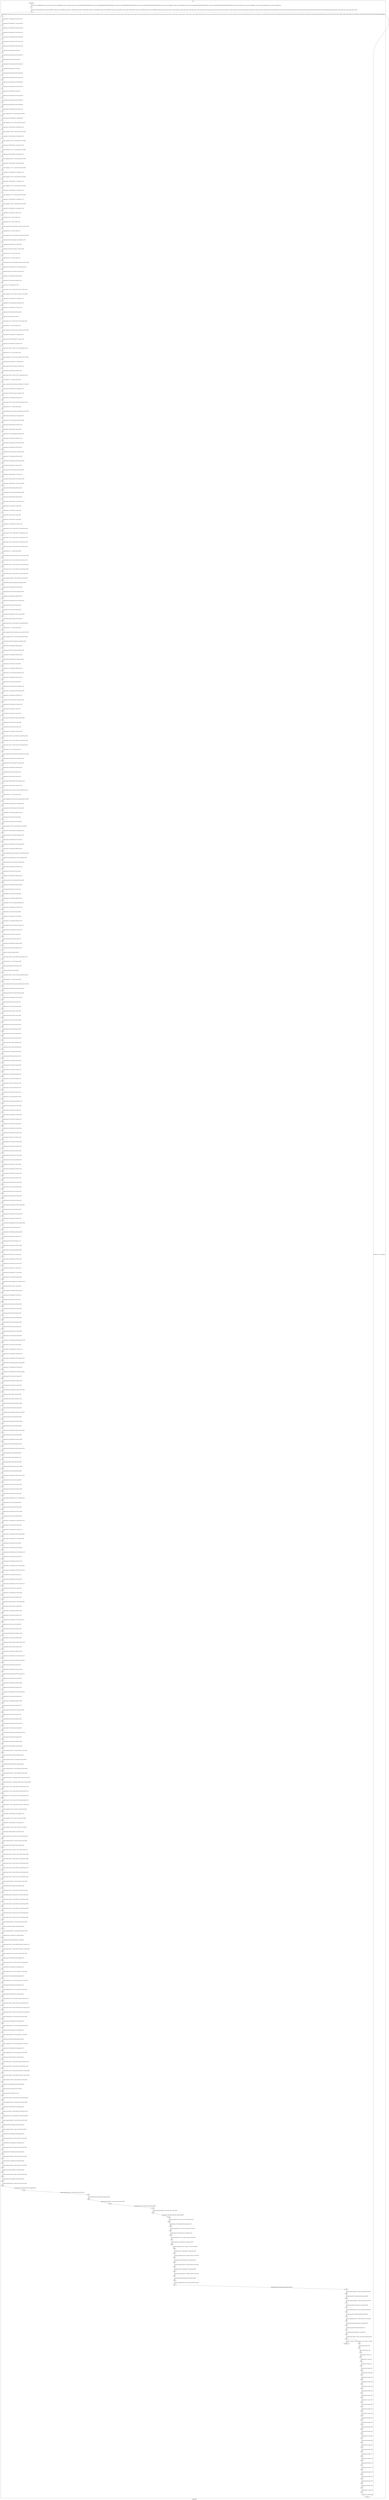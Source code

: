 digraph G {
label="Btor2XCFA";
subgraph cluster_0 {
label="main";
main_init[];
l1[];
l3[];
l4[];
l5[];
l6[];
l7[];
l8[];
l9[];
l10[];
l11[];
l12[];
l13[];
l14[];
l15[];
l16[];
l17[];
l18[];
l19[];
l20[];
l21[];
l22[];
l23[];
l24[];
l25[];
l26[];
l27[];
l28[];
l29[];
l30[];
l31[];
l32[];
l33[];
l34[];
l35[];
l36[];
l37[];
l38[];
l39[];
l40[];
l41[];
l42[];
l43[];
l44[];
l45[];
l46[];
l47[];
l48[];
l49[];
l50[];
l51[];
l52[];
l53[];
l54[];
l55[];
l56[];
l57[];
l58[];
l59[];
l60[];
l61[];
l62[];
l63[];
l64[];
l65[];
l66[];
l67[];
l68[];
l69[];
l70[];
l71[];
l72[];
l73[];
l74[];
l75[];
l76[];
l77[];
l78[];
l79[];
l80[];
l81[];
l82[];
l83[];
l84[];
l85[];
l86[];
l87[];
l88[];
l89[];
l90[];
l91[];
l92[];
l93[];
l94[];
l95[];
l96[];
l97[];
l98[];
l99[];
l100[];
l101[];
l102[];
l103[];
l104[];
l105[];
l106[];
l107[];
l108[];
l109[];
l110[];
l111[];
l112[];
l113[];
l114[];
l115[];
l116[];
l117[];
l118[];
l119[];
l120[];
l121[];
l122[];
l123[];
l124[];
l125[];
l126[];
l127[];
l128[];
l129[];
l130[];
l131[];
l132[];
l133[];
l134[];
l135[];
l136[];
l137[];
l138[];
l139[];
l140[];
l141[];
l142[];
l143[];
l144[];
l145[];
l146[];
l147[];
l148[];
l149[];
l150[];
l151[];
l152[];
l153[];
l154[];
l155[];
l156[];
l157[];
l158[];
l159[];
l160[];
l161[];
l162[];
l163[];
l164[];
l165[];
l166[];
l167[];
l168[];
l169[];
l170[];
l171[];
l172[];
l173[];
l174[];
l175[];
l176[];
l177[];
l178[];
l179[];
l180[];
l181[];
l182[];
l183[];
l184[];
l185[];
l186[];
l187[];
l188[];
l189[];
l190[];
l191[];
l192[];
l193[];
l194[];
l195[];
l196[];
l197[];
l198[];
l199[];
l200[];
l201[];
l202[];
l203[];
l204[];
l205[];
l206[];
l207[];
l208[];
l209[];
l210[];
l211[];
l212[];
l213[];
l214[];
l215[];
l216[];
l217[];
l218[];
l219[];
l220[];
l221[];
l222[];
l223[];
l224[];
l225[];
l226[];
l227[];
l228[];
l229[];
l230[];
l231[];
l232[];
l233[];
l234[];
l235[];
l236[];
l237[];
l238[];
l239[];
l240[];
l241[];
l242[];
l243[];
l244[];
l245[];
l246[];
l247[];
l248[];
l249[];
l250[];
l251[];
l252[];
l253[];
l254[];
l255[];
l256[];
l257[];
l258[];
l259[];
l260[];
l261[];
l262[];
l263[];
l264[];
l265[];
l266[];
l267[];
l268[];
l269[];
l270[];
l271[];
l272[];
l273[];
l274[];
l275[];
l276[];
l277[];
l278[];
l279[];
l280[];
l281[];
l282[];
l283[];
l284[];
l285[];
l286[];
l287[];
l288[];
l289[];
l290[];
l291[];
l292[];
l293[];
l294[];
l295[];
l296[];
l297[];
l298[];
l299[];
l300[];
l301[];
l302[];
l303[];
l304[];
l305[];
l306[];
l307[];
l308[];
l309[];
l310[];
l311[];
l312[];
l313[];
l314[];
l315[];
l316[];
l317[];
l318[];
l319[];
l320[];
l321[];
l322[];
l323[];
l324[];
l325[];
l326[];
l327[];
l328[];
l329[];
l330[];
l331[];
l332[];
l333[];
l334[];
l335[];
l336[];
l337[];
l338[];
l339[];
l340[];
l341[];
l342[];
l343[];
l344[];
l345[];
l346[];
l347[];
l348[];
l349[];
l350[];
l351[];
l352[];
l353[];
l354[];
l355[];
l356[];
l357[];
l358[];
l359[];
l360[];
l361[];
l362[];
l363[];
l364[];
l365[];
l366[];
l367[];
l368[];
l369[];
l370[];
l371[];
l372[];
l373[];
l374[];
l375[];
l376[];
l377[];
l378[];
l379[];
l380[];
l381[];
l382[];
l383[];
l384[];
l385[];
l386[];
l387[];
l388[];
l389[];
l390[];
l391[];
l392[];
l393[];
l394[];
l395[];
l396[];
l397[];
l398[];
l399[];
l400[];
l401[];
l402[];
l403[];
l404[];
l405[];
l406[];
l407[];
l408[];
l409[];
l410[];
l411[];
l412[];
l413[];
l414[];
l415[];
l416[];
l417[];
l418[];
l419[];
l420[];
l421[];
l422[];
l423[];
l424[];
l425[];
l426[];
l427[];
l428[];
l429[];
l430[];
l431[];
l432[];
l433[];
l434[];
l435[];
l436[];
l437[];
l438[];
l439[];
l440[];
l441[];
l442[];
l443[];
l444[];
l445[];
l446[];
l447[];
l448[];
l449[];
l450[];
l451[];
l452[];
l453[];
l454[];
l455[];
l456[];
l457[];
l458[];
l459[];
l460[];
l461[];
l462[];
l463[];
l464[];
l465[];
l466[];
l467[];
l468[];
l469[];
l470[];
l471[];
l472[];
l473[];
l474[];
l475[];
l476[];
l477[];
l478[];
l479[];
l480[];
l481[];
l482[];
l483[];
l484[];
l485[];
l486[];
l487[];
l488[];
l489[];
l490[];
l491[];
l492[];
l493[];
l494[];
l495[];
l496[];
l497[];
l498[];
l499[];
l500[];
l501[];
l502[];
l503[];
l504[];
l505[];
l506[];
l507[];
l508[];
l509[];
l510[];
l511[];
l512[];
l513[];
l514[];
l515[];
l516[];
l517[];
l518[];
l519[];
main_error[];
l520[];
l521[];
l522[];
l523[];
l524[];
l525[];
l526[];
l527[];
l528[];
l529[];
l530[];
l531[];
l532[];
l533[];
l534[];
l535[];
l536[];
l537[];
l538[];
l539[];
l540[];
l541[];
l542[];
l543[];
l544[];
l545[];
l546[];
l547[];
l548[];
l549[];
l550[];
l551[];
l552[];
l553[];
l554[];
main_init -> l1 [label="[(assign const_5 #b00000000),(assign const_28 #b0),(assign const_98 #b00000000),(assign const_189 #b1),(assign const_192 #b000000000000000000000000),(assign const_209 #b00000000000000000000000000000001),(assign const_218 #b00000000000000000000000000001010),(assign const_228 #b00000000000000000000000000000101),(assign const_283 #b00000001),(assign const_284 #b00000010),(assign const_328 #b00000000000000000000000000000011),(assign const_358 #b00000000000000000000000000000000),(assign const_584 #b00011001),(assign const_585 #b00001111),(assign const_586 #b00010100),(assign const_587 #b00000101)] "];
l3 -> l4 [label="[(havoc input_123),(havoc input_125),(havoc input_127),(havoc input_129),(havoc input_131),(havoc input_133),(havoc input_135),(havoc input_137),(havoc input_139),(havoc input_141),(havoc input_143),(havoc input_145),(havoc input_147),(havoc input_149),(havoc input_151),(havoc input_153),(havoc input_155),(havoc input_157),(havoc input_159),(havoc input_161),(havoc input_163),(havoc input_165),(havoc input_167),(havoc input_169),(havoc input_171),(havoc input_173),(havoc input_175),(havoc input_177),(havoc input_179),(havoc input_181),(havoc input_183),(havoc input_185),(havoc input_187),(havoc input_191),(havoc input_201),(havoc input_208),(havoc input_217),(havoc input_227),(havoc input_235),(havoc input_242),(havoc input_249),(havoc input_253),(havoc input_258),(havoc input_263),(havoc input_269),(havoc input_294),(havoc input_308),(havoc input_314),(havoc input_321),(havoc input_337),(havoc input_348),(havoc input_355),(havoc input_363),(havoc input_368),(havoc input_374),(havoc input_380)] "];
l4 -> l5 [label="[(assign binary_77 (bvand state_29 (bvnot state_31)))] "];
l5 -> l6 [label="[(assign binary_78 (bvand binary_77 (bvnot state_33)))] "];
l6 -> l7 [label="[(assign binary_79 (bvand binary_78 (bvnot state_35)))] "];
l7 -> l8 [label="[(assign binary_80 (bvand binary_79 (bvnot state_37)))] "];
l8 -> l9 [label="[(assign binary_81 (bvand binary_80 (bvnot state_39)))] "];
l9 -> l10 [label="[(assign binary_82 (bvand binary_81 (bvnot state_41)))] "];
l10 -> l11 [label="[(assign binary_83 (bvand binary_82 (bvnot state_43)))] "];
l11 -> l12 [label="[(assign binary_84 (bvand binary_83 state_45))] "];
l12 -> l13 [label="[(assign binary_85 (bvand binary_84 (bvnot state_47)))] "];
l13 -> l14 [label="[(assign binary_86 (bvand binary_85 state_49))] "];
l14 -> l15 [label="[(assign binary_87 (bvand binary_86 (bvnot state_51)))] "];
l15 -> l16 [label="[(assign binary_88 (bvand binary_87 state_53))] "];
l16 -> l17 [label="[(assign binary_89 (bvand binary_88 (bvnot state_55)))] "];
l17 -> l18 [label="[(assign binary_90 (bvand binary_89 (bvnot state_57)))] "];
l18 -> l19 [label="[(assign binary_91 (bvand binary_90 (bvnot state_59)))] "];
l19 -> l20 [label="[(assign binary_92 (bvand binary_91 (bvnot state_61)))] "];
l20 -> l21 [label="[(assign binary_93 (bvand binary_92 state_63))] "];
l21 -> l22 [label="[(assign binary_94 (bvand binary_93 (bvnot state_65)))] "];
l22 -> l23 [label="[(assign binary_95 (bvand binary_94 (bvnot state_67)))] "];
l23 -> l24 [label="[(assign binary_96 (bvand binary_95 (bvnot state_69)))] "];
l24 -> l25 [label="[(assign binary_97 (bvand binary_96 (bvnot state_71)))] "];
l25 -> l26 [label="[(assign comparison_99 (ite (= const_98 state_6) #b1 #b0))] "];
l26 -> l27 [label="[(assign binary_100 (bvand binary_97 comparison_99))] "];
l27 -> l28 [label="[(assign comparison_101 (ite (= const_98 state_8) #b1 #b0))] "];
l28 -> l29 [label="[(assign binary_102 (bvand binary_100 comparison_101))] "];
l29 -> l30 [label="[(assign comparison_103 (ite (= const_98 state_10) #b1 #b0))] "];
l30 -> l31 [label="[(assign binary_104 (bvand binary_102 comparison_103))] "];
l31 -> l32 [label="[(assign comparison_105 (ite (= const_98 state_12) #b1 #b0))] "];
l32 -> l33 [label="[(assign binary_106 (bvand binary_104 comparison_105))] "];
l33 -> l34 [label="[(assign comparison_107 (ite (= const_98 state_14) #b1 #b0))] "];
l34 -> l35 [label="[(assign binary_108 (bvand binary_106 comparison_107))] "];
l35 -> l36 [label="[(assign comparison_109 (ite (= const_98 state_16) #b1 #b0))] "];
l36 -> l37 [label="[(assign binary_110 (bvand binary_108 comparison_109))] "];
l37 -> l38 [label="[(assign comparison_111 (ite (= const_98 state_18) #b1 #b0))] "];
l38 -> l39 [label="[(assign binary_112 (bvand binary_110 comparison_111))] "];
l39 -> l40 [label="[(assign comparison_113 (ite (= const_98 state_20) #b1 #b0))] "];
l40 -> l41 [label="[(assign binary_114 (bvand binary_112 comparison_113))] "];
l41 -> l42 [label="[(assign comparison_115 (ite (= const_98 state_22) #b1 #b0))] "];
l42 -> l43 [label="[(assign binary_116 (bvand binary_114 comparison_115))] "];
l43 -> l44 [label="[(assign comparison_117 (ite (= const_98 state_24) #b1 #b0))] "];
l44 -> l45 [label="[(assign binary_118 (bvand binary_116 comparison_117))] "];
l45 -> l46 [label="[(assign comparison_119 (ite (= const_98 state_26) #b1 #b0))] "];
l46 -> l47 [label="[(assign binary_120 (bvand binary_118 comparison_119))] "];
l47 -> l48 [label="[(assign binary_121 (bvand state_75 binary_120))] "];
l48 -> l49 [label="[(assign binary_193 (++ const_192 input_129))] "];
l49 -> l50 [label="[(assign binary_194 (++ const_192 input_133))] "];
l50 -> l51 [label="[(assign comparison_195 (ite (bvule binary_193 binary_194) #b1 #b0))] "];
l51 -> l52 [label="[(assign binary_196 (++ const_192 input_131))] "];
l52 -> l53 [label="[(assign comparison_197 (ite (bvule binary_193 binary_196) #b1 #b0))] "];
l53 -> l54 [label="[(assign binary_198 (bvand comparison_195 comparison_197))] "];
l54 -> l55 [label="[(assign binary_199 (bvand input_145 binary_198))] "];
l55 -> l56 [label="[(assign binary_200 (bvor (bvnot input_191) binary_199))] "];
l56 -> l57 [label="[(assign binary_202 (++ const_192 input_141))] "];
l57 -> l58 [label="[(assign binary_203 (++ const_192 input_143))] "];
l58 -> l59 [label="[(assign comparison_204 (ite (bvule binary_202 binary_203) #b1 #b0))] "];
l59 -> l60 [label="[(assign binary_205 (bvand input_167 (bvnot comparison_204)))] "];
l60 -> l61 [label="[(assign binary_206 (bvor (bvnot input_201) binary_205))] "];
l61 -> l62 [label="[(assign binary_207 (bvand binary_200 binary_206))] "];
l62 -> l63 [label="[(assign binary_210 (bvadd const_209 binary_203))] "];
l63 -> l64 [label="[(assign slice_211 (extract binary_210 0 8))] "];
l64 -> l65 [label="[(assign ternary_212 (ite (= input_201 #b1) slice_211 input_143))] "];
l65 -> l66 [label="[(assign comparison_213 (ite (= input_141 ternary_212) #b1 #b0))] "];
l66 -> l67 [label="[(assign binary_214 (bvand input_167 comparison_213))] "];
l67 -> l68 [label="[(assign binary_215 (bvor (bvnot input_208) binary_214))] "];
l68 -> l69 [label="[(assign binary_216 (bvand binary_207 binary_215))] "];
l69 -> l70 [label="[(assign binary_219 (bvadd const_209 binary_193))] "];
l70 -> l71 [label="[(assign slice_220 (extract binary_219 0 8))] "];
l71 -> l72 [label="[(assign ternary_221 (ite (= input_191 #b1) slice_220 input_129))] "];
l72 -> l73 [label="[(assign binary_222 (++ const_192 ternary_221))] "];
l73 -> l74 [label="[(assign comparison_223 (ite (bvule const_218 binary_222) #b1 #b0))] "];
l74 -> l75 [label="[(assign binary_224 (bvand input_175 comparison_223))] "];
l75 -> l76 [label="[(assign binary_225 (bvor (bvnot input_217) binary_224))] "];
l76 -> l77 [label="[(assign binary_226 (bvand binary_216 binary_225))] "];
l77 -> l78 [label="[(assign ternary_229 (ite (= input_217 #b1) const_98 ternary_221))] "];
l78 -> l79 [label="[(assign binary_230 (++ const_192 ternary_229))] "];
l79 -> l80 [label="[(assign comparison_231 (ite (bvule const_228 binary_230) #b1 #b0))] "];
l80 -> l81 [label="[(assign binary_232 (bvand input_177 comparison_231))] "];
l81 -> l82 [label="[(assign binary_233 (bvor (bvnot input_227) binary_232))] "];
l82 -> l83 [label="[(assign binary_234 (bvand binary_226 binary_233))] "];
l83 -> l84 [label="[(assign ternary_236 (ite (= input_227 #b1) const_98 ternary_229))] "];
l84 -> l85 [label="[(assign binary_237 (++ const_192 ternary_236))] "];
l85 -> l86 [label="[(assign comparison_238 (ite (bvule const_218 binary_237) #b1 #b0))] "];
l86 -> l87 [label="[(assign binary_239 (bvand input_185 comparison_238))] "];
l87 -> l88 [label="[(assign binary_240 (bvor (bvnot input_235) binary_239))] "];
l88 -> l89 [label="[(assign binary_241 (bvand binary_234 binary_240))] "];
l89 -> l90 [label="[(assign ternary_243 (ite (= input_235 #b1) const_98 ternary_236))] "];
l90 -> l91 [label="[(assign binary_244 (++ const_192 ternary_243))] "];
l91 -> l92 [label="[(assign comparison_245 (ite (bvule const_228 binary_244) #b1 #b0))] "];
l92 -> l93 [label="[(assign binary_246 (bvand input_187 comparison_245))] "];
l93 -> l94 [label="[(assign binary_247 (bvor (bvnot input_242) binary_246))] "];
l94 -> l95 [label="[(assign binary_248 (bvand binary_241 binary_247))] "];
l95 -> l96 [label="[(assign binary_250 (bvand input_159 input_169))] "];
l96 -> l97 [label="[(assign binary_251 (bvor (bvnot input_249) binary_250))] "];
l97 -> l98 [label="[(assign binary_252 (bvand binary_248 binary_251))] "];
l98 -> l99 [label="[(assign binary_254 (bvand input_169 (bvnot input_249)))] "];
l99 -> l100 [label="[(assign binary_255 (bvand input_153 binary_254))] "];
l100 -> l101 [label="[(assign binary_256 (bvor (bvnot input_253) binary_255))] "];
l101 -> l102 [label="[(assign binary_257 (bvand binary_252 binary_256))] "];
l102 -> l103 [label="[(assign binary_259 (bvand input_159 (bvnot input_249)))] "];
l103 -> l104 [label="[(assign binary_260 (bvand input_179 binary_259))] "];
l104 -> l105 [label="[(assign binary_261 (bvor (bvnot input_258) binary_260))] "];
l105 -> l106 [label="[(assign binary_262 (bvand binary_257 binary_261))] "];
l106 -> l107 [label="[(assign binary_264 (bvand input_153 (bvnot input_253)))] "];
l107 -> l108 [label="[(assign binary_265 (bvand input_179 (bvnot input_258)))] "];
l108 -> l109 [label="[(assign binary_266 (bvand binary_264 binary_265))] "];
l109 -> l110 [label="[(assign binary_267 (bvor (bvnot input_263) binary_266))] "];
l110 -> l111 [label="[(assign binary_268 (bvand binary_262 binary_267))] "];
l111 -> l112 [label="[(assign binary_270 (bvand input_175 (bvnot input_217)))] "];
l112 -> l113 [label="[(assign binary_271 (bvor binary_270 input_249))] "];
l113 -> l114 [label="[(assign binary_272 (bvor binary_271 input_253))] "];
l114 -> l115 [label="[(assign binary_273 (bvor input_157 input_249))] "];
l115 -> l116 [label="[(assign binary_274 (bvor binary_273 input_258))] "];
l116 -> l117 [label="[(assign binary_275 (bvand binary_272 binary_274))] "];
l117 -> l118 [label="[(assign ternary_276 (ite (= input_242 #b1) const_98 ternary_243))] "];
l118 -> l119 [label="[(assign ternary_277 (ite (= input_249 #b1) const_98 ternary_276))] "];
l119 -> l120 [label="[(assign ternary_278 (ite (= input_253 #b1) const_98 ternary_277))] "];
l120 -> l121 [label="[(assign ternary_279 (ite (= input_258 #b1) const_98 ternary_278))] "];
l121 -> l122 [label="[(assign ternary_280 (ite (= input_263 #b1) const_98 ternary_279))] "];
l122 -> l123 [label="[(assign binary_281 (++ const_192 ternary_280))] "];
l123 -> l124 [label="[(assign comparison_282 (ite (bvule binary_281 const_218) #b1 #b0))] "];
l124 -> l125 [label="[(assign ternary_285 (ite (= input_249 #b1) const_283 input_123))] "];
l125 -> l126 [label="[(assign ternary_286 (ite (= input_253 #b1) const_283 ternary_285))] "];
l126 -> l127 [label="[(assign ternary_287 (ite (= input_258 #b1) const_284 ternary_286))] "];
l127 -> l128 [label="[(assign ternary_288 (ite (= input_263 #b1) const_284 ternary_287))] "];
l128 -> l129 [label="[(assign comparison_289 (ite (= const_283 ternary_288) #b1 #b0))] "];
l129 -> l130 [label="[(assign binary_290 (bvand comparison_282 comparison_289))] "];
l130 -> l131 [label="[(assign binary_291 (bvand binary_275 binary_290))] "];
l131 -> l132 [label="[(assign binary_292 (bvor (bvnot input_269) binary_291))] "];
l132 -> l133 [label="[(assign binary_293 (bvand binary_268 binary_292))] "];
l133 -> l134 [label="[(assign binary_295 (bvand input_185 (bvnot input_235)))] "];
l134 -> l135 [label="[(assign binary_296 (bvor binary_295 input_258))] "];
l135 -> l136 [label="[(assign binary_297 (bvor binary_296 input_263))] "];
l136 -> l137 [label="[(assign binary_298 (bvand binary_274 (bvnot input_269)))] "];
l137 -> l138 [label="[(assign binary_299 (bvand binary_297 binary_298))] "];
l138 -> l139 [label="[(assign ternary_300 (ite (= input_269 #b1) const_98 ternary_280))] "];
l139 -> l140 [label="[(assign binary_301 (++ const_192 ternary_300))] "];
l140 -> l141 [label="[(assign comparison_302 (ite (bvule binary_301 const_218) #b1 #b0))] "];
l141 -> l142 [label="[(assign comparison_303 (ite (= const_284 ternary_288) #b1 #b0))] "];
l142 -> l143 [label="[(assign binary_304 (bvand comparison_302 comparison_303))] "];
l143 -> l144 [label="[(assign binary_305 (bvand binary_299 binary_304))] "];
l144 -> l145 [label="[(assign binary_306 (bvor (bvnot input_294) binary_305))] "];
l145 -> l146 [label="[(assign binary_307 (bvand binary_293 binary_306))] "];
l146 -> l147 [label="[(assign binary_309 (bvand input_163 comparison_289))] "];
l147 -> l148 [label="[(assign binary_310 (bvor input_171 input_269))] "];
l148 -> l149 [label="[(assign binary_311 (bvand binary_309 binary_310))] "];
l149 -> l150 [label="[(assign binary_312 (bvor (bvnot input_308) binary_311))] "];
l150 -> l151 [label="[(assign binary_313 (bvand binary_307 binary_312))] "];
l151 -> l152 [label="[(assign binary_315 (bvor input_181 input_294))] "];
l152 -> l153 [label="[(assign binary_316 (bvand comparison_303 binary_315))] "];
l153 -> l154 [label="[(assign binary_317 (bvand input_163 (bvnot input_308)))] "];
l154 -> l155 [label="[(assign binary_318 (bvand binary_316 binary_317))] "];
l155 -> l156 [label="[(assign binary_319 (bvor (bvnot input_314) binary_318))] "];
l156 -> l157 [label="[(assign binary_320 (bvand binary_313 binary_319))] "];
l157 -> l158 [label="[(assign binary_322 (bvor input_173 input_217))] "];
l158 -> l159 [label="[(assign binary_323 (bvor binary_322 input_227))] "];
l159 -> l160 [label="[(assign binary_324 (bvand binary_259 (bvnot input_258)))] "];
l160 -> l161 [label="[(assign binary_325 (bvor binary_324 input_308))] "];
l161 -> l162 [label="[(assign binary_326 (bvor binary_325 input_314))] "];
l162 -> l163 [label="[(assign binary_327 (bvand binary_323 binary_326))] "];
l163 -> l164 [label="[(assign ternary_329 (ite (= input_294 #b1) const_98 ternary_300))] "];
l164 -> l165 [label="[(assign ternary_330 (ite (= input_308 #b1) const_98 ternary_329))] "];
l165 -> l166 [label="[(assign ternary_331 (ite (= input_314 #b1) const_98 ternary_330))] "];
l166 -> l167 [label="[(assign binary_332 (++ const_192 ternary_331))] "];
l167 -> l168 [label="[(assign comparison_333 (ite (bvule const_328 binary_332) #b1 #b0))] "];
l168 -> l169 [label="[(assign binary_334 (bvand binary_327 comparison_333))] "];
l169 -> l170 [label="[(assign binary_335 (bvor (bvnot input_321) binary_334))] "];
l170 -> l171 [label="[(assign binary_336 (bvand binary_320 binary_335))] "];
l171 -> l172 [label="[(assign binary_338 (bvor input_183 input_235))] "];
l172 -> l173 [label="[(assign binary_339 (bvor binary_338 input_242))] "];
l173 -> l174 [label="[(assign binary_340 (bvand binary_326 (bvnot input_321)))] "];
l174 -> l175 [label="[(assign binary_341 (bvand binary_339 binary_340))] "];
l175 -> l176 [label="[(assign ternary_342 (ite (= input_321 #b1) const_98 ternary_331))] "];
l176 -> l177 [label="[(assign binary_343 (++ const_192 ternary_342))] "];
l177 -> l178 [label="[(assign comparison_344 (ite (bvule const_328 binary_343) #b1 #b0))] "];
l178 -> l179 [label="[(assign binary_345 (bvand binary_341 comparison_344))] "];
l179 -> l180 [label="[(assign binary_346 (bvor (bvnot input_337) binary_345))] "];
l180 -> l181 [label="[(assign binary_347 (bvand binary_336 binary_346))] "];
l181 -> l182 [label="[(assign binary_349 (bvor input_165 input_208))] "];
l182 -> l183 [label="[(assign binary_350 (bvand input_161 binary_349))] "];
l183 -> l184 [label="[(assign comparison_351 (ite (= const_98 input_141) #b1 #b0))] "];
l184 -> l185 [label="[(assign binary_352 (bvand binary_350 comparison_351))] "];
l185 -> l186 [label="[(assign binary_353 (bvor (bvnot input_348) binary_352))] "];
l186 -> l187 [label="[(assign binary_354 (bvand binary_347 binary_353))] "];
l187 -> l188 [label="[(assign binary_356 (bvand input_161 (bvnot input_348)))] "];
l188 -> l189 [label="[(assign binary_357 (bvand binary_349 binary_356))] "];
l189 -> l190 [label="[(assign comparison_359 (ite (bvule binary_202 const_358) #b1 #b0))] "];
l190 -> l191 [label="[(assign binary_360 (bvand binary_357 (bvnot comparison_359)))] "];
l191 -> l192 [label="[(assign binary_361 (bvor (bvnot input_355) binary_360))] "];
l192 -> l193 [label="[(assign binary_362 (bvand binary_354 binary_361))] "];
l193 -> l194 [label="[(assign binary_364 (bvor input_155 input_355))] "];
l194 -> l195 [label="[(assign binary_365 (bvand binary_349 binary_364))] "];
l195 -> l196 [label="[(assign binary_366 (bvor (bvnot input_363) binary_365))] "];
l196 -> l197 [label="[(assign binary_367 (bvand binary_362 binary_366))] "];
l197 -> l198 [label="[(assign binary_369 (bvor input_151 input_253))] "];
l198 -> l199 [label="[(assign binary_370 (bvor binary_369 input_263))] "];
l199 -> l200 [label="[(assign binary_371 (bvand binary_349 binary_370))] "];
l200 -> l201 [label="[(assign binary_372 (bvor (bvnot input_368) binary_371))] "];
l201 -> l202 [label="[(assign binary_373 (bvand binary_367 binary_372))] "];
l202 -> l203 [label="[(assign binary_375 (bvor input_149 input_269))] "];
l203 -> l204 [label="[(assign binary_376 (bvor binary_375 input_294))] "];
l204 -> l205 [label="[(assign binary_377 (bvand binary_349 binary_376))] "];
l205 -> l206 [label="[(assign binary_378 (bvor (bvnot input_374) binary_377))] "];
l206 -> l207 [label="[(assign binary_379 (bvand binary_373 binary_378))] "];
l207 -> l208 [label="[(assign binary_381 (bvor input_147 input_321))] "];
l208 -> l209 [label="[(assign binary_382 (bvor binary_381 input_337))] "];
l209 -> l210 [label="[(assign binary_383 (bvand binary_349 binary_382))] "];
l210 -> l211 [label="[(assign binary_384 (bvadd const_209 binary_202))] "];
l211 -> l212 [label="[(assign slice_385 (extract binary_384 0 8))] "];
l212 -> l213 [label="[(assign ternary_386 (ite (= input_368 #b1) slice_385 input_141))] "];
l213 -> l214 [label="[(assign binary_387 (++ const_192 ternary_386))] "];
l214 -> l215 [label="[(assign binary_388 (bvadd const_209 binary_387))] "];
l215 -> l216 [label="[(assign slice_389 (extract binary_388 0 8))] "];
l216 -> l217 [label="[(assign ternary_390 (ite (= input_374 #b1) slice_389 ternary_386))] "];
l217 -> l218 [label="[(assign binary_391 (++ const_192 ternary_390))] "];
l218 -> l219 [label="[(assign comparison_392 (ite (bvule const_209 binary_391) #b1 #b0))] "];
l219 -> l220 [label="[(assign binary_393 (bvand binary_383 comparison_392))] "];
l220 -> l221 [label="[(assign binary_394 (bvor (bvnot input_380) binary_393))] "];
l221 -> l222 [label="[(assign binary_395 (bvand binary_379 binary_394))] "];
l222 -> l223 [label="[(assign binary_396 (bvor input_191 input_201))] "];
l223 -> l224 [label="[(assign binary_397 (bvor input_208 binary_396))] "];
l224 -> l225 [label="[(assign binary_398 (bvor input_217 binary_397))] "];
l225 -> l226 [label="[(assign binary_399 (bvor input_227 binary_398))] "];
l226 -> l227 [label="[(assign binary_400 (bvor input_235 binary_399))] "];
l227 -> l228 [label="[(assign binary_401 (bvor input_242 binary_400))] "];
l228 -> l229 [label="[(assign binary_402 (bvor input_249 binary_401))] "];
l229 -> l230 [label="[(assign binary_403 (bvor input_253 binary_402))] "];
l230 -> l231 [label="[(assign binary_404 (bvor input_258 binary_403))] "];
l231 -> l232 [label="[(assign binary_405 (bvor input_263 binary_404))] "];
l232 -> l233 [label="[(assign binary_406 (bvor input_269 binary_405))] "];
l233 -> l234 [label="[(assign binary_407 (bvor input_294 binary_406))] "];
l234 -> l235 [label="[(assign binary_408 (bvor input_308 binary_407))] "];
l235 -> l236 [label="[(assign binary_409 (bvor input_314 binary_408))] "];
l236 -> l237 [label="[(assign binary_410 (bvor input_321 binary_409))] "];
l237 -> l238 [label="[(assign binary_411 (bvor input_337 binary_410))] "];
l238 -> l239 [label="[(assign binary_412 (bvor input_348 binary_411))] "];
l239 -> l240 [label="[(assign binary_413 (bvor input_355 binary_412))] "];
l240 -> l241 [label="[(assign binary_414 (bvor input_363 binary_413))] "];
l241 -> l242 [label="[(assign binary_415 (bvor input_368 binary_414))] "];
l242 -> l243 [label="[(assign binary_416 (bvor input_374 binary_415))] "];
l243 -> l244 [label="[(assign binary_417 (bvor input_380 binary_416))] "];
l244 -> l245 [label="[(assign binary_418 (bvand binary_395 binary_417))] "];
l245 -> l246 [label="[(assign binary_419 (bvand input_147 input_149))] "];
l246 -> l247 [label="[(assign binary_420 (bvor input_147 input_149))] "];
l247 -> l248 [label="[(assign binary_421 (bvand input_151 binary_420))] "];
l248 -> l249 [label="[(assign binary_422 (bvor binary_419 binary_421))] "];
l249 -> l250 [label="[(assign binary_423 (bvor input_151 binary_420))] "];
l250 -> l251 [label="[(assign binary_424 (bvand input_153 binary_423))] "];
l251 -> l252 [label="[(assign binary_425 (bvor binary_422 binary_424))] "];
l252 -> l253 [label="[(assign binary_426 (bvor input_153 binary_423))] "];
l253 -> l254 [label="[(assign binary_427 (bvand input_155 binary_426))] "];
l254 -> l255 [label="[(assign binary_428 (bvor binary_425 binary_427))] "];
l255 -> l256 [label="[(assign binary_429 (bvor input_155 binary_426))] "];
l256 -> l257 [label="[(assign binary_430 (bvand input_157 binary_429))] "];
l257 -> l258 [label="[(assign binary_431 (bvor binary_428 binary_430))] "];
l258 -> l259 [label="[(assign binary_432 (bvor input_157 binary_429))] "];
l259 -> l260 [label="[(assign binary_433 (bvand input_159 binary_432))] "];
l260 -> l261 [label="[(assign binary_434 (bvor binary_431 binary_433))] "];
l261 -> l262 [label="[(assign binary_435 (bvor input_159 binary_432))] "];
l262 -> l263 [label="[(assign binary_436 (bvand input_161 binary_435))] "];
l263 -> l264 [label="[(assign binary_437 (bvor binary_434 binary_436))] "];
l264 -> l265 [label="[(assign binary_438 (bvor input_161 binary_435))] "];
l265 -> l266 [label="[(assign binary_439 (bvand input_163 binary_438))] "];
l266 -> l267 [label="[(assign binary_440 (bvor binary_437 binary_439))] "];
l267 -> l268 [label="[(assign binary_441 (bvand input_145 (bvnot binary_440)))] "];
l268 -> l269 [label="[(assign binary_442 (bvor input_163 binary_438))] "];
l269 -> l270 [label="[(assign binary_443 (bvand binary_441 binary_442))] "];
l270 -> l271 [label="[(assign binary_444 (bvand input_165 input_167))] "];
l271 -> l272 [label="[(assign binary_445 (bvand binary_443 (bvnot binary_444)))] "];
l272 -> l273 [label="[(assign binary_446 (bvor input_165 input_167))] "];
l273 -> l274 [label="[(assign binary_447 (bvand binary_445 binary_446))] "];
l274 -> l275 [label="[(assign binary_448 (bvand input_169 input_171))] "];
l275 -> l276 [label="[(assign binary_449 (bvor input_169 input_171))] "];
l276 -> l277 [label="[(assign binary_450 (bvand input_173 binary_449))] "];
l277 -> l278 [label="[(assign binary_451 (bvor binary_448 binary_450))] "];
l278 -> l279 [label="[(assign binary_452 (bvor input_173 binary_449))] "];
l279 -> l280 [label="[(assign binary_453 (bvand input_175 binary_452))] "];
l280 -> l281 [label="[(assign binary_454 (bvor binary_451 binary_453))] "];
l281 -> l282 [label="[(assign binary_455 (bvor input_175 binary_452))] "];
l282 -> l283 [label="[(assign binary_456 (bvand input_177 binary_455))] "];
l283 -> l284 [label="[(assign binary_457 (bvor binary_454 binary_456))] "];
l284 -> l285 [label="[(assign binary_458 (bvand binary_447 (bvnot binary_457)))] "];
l285 -> l286 [label="[(assign binary_459 (bvor input_177 binary_455))] "];
l286 -> l287 [label="[(assign binary_460 (bvand binary_458 binary_459))] "];
l287 -> l288 [label="[(assign binary_461 (bvand input_179 input_181))] "];
l288 -> l289 [label="[(assign binary_462 (bvor input_179 input_181))] "];
l289 -> l290 [label="[(assign binary_463 (bvand input_183 binary_462))] "];
l290 -> l291 [label="[(assign binary_464 (bvor binary_461 binary_463))] "];
l291 -> l292 [label="[(assign binary_465 (bvor input_183 binary_462))] "];
l292 -> l293 [label="[(assign binary_466 (bvand input_185 binary_465))] "];
l293 -> l294 [label="[(assign binary_467 (bvor binary_464 binary_466))] "];
l294 -> l295 [label="[(assign binary_468 (bvor input_185 binary_465))] "];
l295 -> l296 [label="[(assign binary_469 (bvand input_187 binary_468))] "];
l296 -> l297 [label="[(assign binary_470 (bvor binary_467 binary_469))] "];
l297 -> l298 [label="[(assign binary_471 (bvand binary_460 (bvnot binary_470)))] "];
l298 -> l299 [label="[(assign binary_472 (bvor input_187 binary_468))] "];
l299 -> l300 [label="[(assign binary_473 (bvand binary_471 binary_472))] "];
l300 -> l301 [label="[(assign binary_474 (bvand binary_418 binary_473))] "];
l301 -> l302 [label="[(assign binary_475 (bvand binary_376 (bvnot input_374)))] "];
l302 -> l303 [label="[(assign binary_476 (bvand binary_382 (bvnot input_380)))] "];
l303 -> l304 [label="[(assign binary_477 (bvand binary_475 binary_476))] "];
l304 -> l305 [label="[(assign binary_478 (bvand binary_370 (bvnot input_368)))] "];
l305 -> l306 [label="[(assign binary_479 (bvor binary_475 binary_476))] "];
l306 -> l307 [label="[(assign binary_480 (bvand binary_478 binary_479))] "];
l307 -> l308 [label="[(assign binary_481 (bvor binary_477 binary_480))] "];
l308 -> l309 [label="[(assign binary_482 (bvand binary_264 (bvnot input_263)))] "];
l309 -> l310 [label="[(assign binary_483 (bvor binary_482 input_348))] "];
l310 -> l311 [label="[(assign binary_484 (bvor binary_478 binary_479))] "];
l311 -> l312 [label="[(assign binary_485 (bvand binary_483 binary_484))] "];
l312 -> l313 [label="[(assign binary_486 (bvor binary_481 binary_485))] "];
l313 -> l314 [label="[(assign binary_487 (bvand binary_364 (bvnot input_363)))] "];
l314 -> l315 [label="[(assign binary_488 (bvor binary_483 binary_484))] "];
l315 -> l316 [label="[(assign binary_489 (bvand binary_487 binary_488))] "];
l316 -> l317 [label="[(assign binary_490 (bvor binary_486 binary_489))] "];
l317 -> l318 [label="[(assign binary_491 (bvand binary_298 (bvnot input_294)))] "];
l318 -> l319 [label="[(assign binary_492 (bvor binary_487 binary_488))] "];
l319 -> l320 [label="[(assign binary_493 (bvand binary_491 binary_492))] "];
l320 -> l321 [label="[(assign binary_494 (bvor binary_490 binary_493))] "];
l321 -> l322 [label="[(assign binary_495 (bvand binary_340 (bvnot input_337)))] "];
l322 -> l323 [label="[(assign binary_496 (bvor binary_495 input_368))] "];
l323 -> l324 [label="[(assign binary_497 (bvor binary_496 input_374))] "];
l324 -> l325 [label="[(assign binary_498 (bvor binary_491 binary_492))] "];
l325 -> l326 [label="[(assign binary_499 (bvand binary_497 binary_498))] "];
l326 -> l327 [label="[(assign binary_500 (bvor binary_494 binary_499))] "];
l327 -> l328 [label="[(assign binary_501 (bvand binary_356 (bvnot input_355)))] "];
l328 -> l329 [label="[(assign binary_502 (bvor binary_501 input_380))] "];
l329 -> l330 [label="[(assign binary_503 (bvor binary_497 binary_498))] "];
l330 -> l331 [label="[(assign binary_504 (bvand binary_502 binary_503))] "];
l331 -> l332 [label="[(assign binary_505 (bvor binary_500 binary_504))] "];
l332 -> l333 [label="[(assign binary_506 (bvand binary_317 (bvnot input_314)))] "];
l333 -> l334 [label="[(assign binary_507 (bvor binary_506 input_363))] "];
l334 -> l335 [label="[(assign binary_508 (bvor binary_502 binary_503))] "];
l335 -> l336 [label="[(assign binary_509 (bvand binary_507 binary_508))] "];
l336 -> l337 [label="[(assign binary_510 (bvor binary_505 binary_509))] "];
l337 -> l338 [label="[(assign binary_511 (bvand input_145 (bvnot binary_510)))] "];
l338 -> l339 [label="[(assign binary_512 (bvor binary_507 binary_508))] "];
l339 -> l340 [label="[(assign binary_513 (bvand binary_511 binary_512))] "];
l340 -> l341 [label="[(assign binary_514 (bvand binary_349 (bvnot input_380)))] "];
l341 -> l342 [label="[(assign binary_515 (bvand input_167 (bvnot input_208)))] "];
l342 -> l343 [label="[(assign binary_516 (bvor binary_515 input_380))] "];
l343 -> l344 [label="[(assign binary_517 (bvand binary_514 binary_516))] "];
l344 -> l345 [label="[(assign binary_518 (bvand binary_513 (bvnot binary_517)))] "];
l345 -> l346 [label="[(assign binary_519 (bvor binary_514 binary_516))] "];
l346 -> l347 [label="[(assign binary_520 (bvand binary_518 binary_519))] "];
l347 -> l348 [label="[(assign binary_521 (bvand binary_310 (bvnot input_308)))] "];
l348 -> l349 [label="[(assign binary_522 (bvand binary_254 (bvnot input_253)))] "];
l349 -> l350 [label="[(assign binary_523 (bvor binary_522 input_321))] "];
l350 -> l351 [label="[(assign binary_524 (bvand binary_521 binary_523))] "];
l351 -> l352 [label="[(assign binary_525 (bvand binary_323 (bvnot input_321)))] "];
l352 -> l353 [label="[(assign binary_526 (bvor binary_521 binary_523))] "];
l353 -> l354 [label="[(assign binary_527 (bvand binary_525 binary_526))] "];
l354 -> l355 [label="[(assign binary_528 (bvor binary_524 binary_527))] "];
l355 -> l356 [label="[(assign binary_529 (bvand binary_272 (bvnot input_269)))] "];
l356 -> l357 [label="[(assign binary_530 (bvor binary_525 binary_526))] "];
l357 -> l358 [label="[(assign binary_531 (bvand binary_529 binary_530))] "];
l358 -> l359 [label="[(assign binary_532 (bvor binary_528 binary_531))] "];
l359 -> l360 [label="[(assign binary_533 (bvand input_177 (bvnot input_227)))] "];
l360 -> l361 [label="[(assign binary_534 (bvor binary_533 input_308))] "];
l361 -> l362 [label="[(assign binary_535 (bvor binary_529 binary_530))] "];
l362 -> l363 [label="[(assign binary_536 (bvand binary_534 binary_535))] "];
l363 -> l364 [label="[(assign binary_537 (bvor binary_532 binary_536))] "];
l364 -> l365 [label="[(assign binary_538 (bvand binary_520 (bvnot binary_537)))] "];
l365 -> l366 [label="[(assign binary_539 (bvor binary_534 binary_535))] "];
l366 -> l367 [label="[(assign binary_540 (bvand binary_538 binary_539))] "];
l367 -> l368 [label="[(assign binary_541 (bvand binary_315 (bvnot input_314)))] "];
l368 -> l369 [label="[(assign binary_542 (bvand binary_265 (bvnot input_263)))] "];
l369 -> l370 [label="[(assign binary_543 (bvor binary_542 input_337))] "];
l370 -> l371 [label="[(assign binary_544 (bvand binary_541 binary_543))] "];
l371 -> l372 [label="[(assign binary_545 (bvand binary_339 (bvnot input_337)))] "];
l372 -> l373 [label="[(assign binary_546 (bvor binary_541 binary_543))] "];
l373 -> l374 [label="[(assign binary_547 (bvand binary_545 binary_546))] "];
l374 -> l375 [label="[(assign binary_548 (bvor binary_544 binary_547))] "];
l375 -> l376 [label="[(assign binary_549 (bvand binary_297 (bvnot input_294)))] "];
l376 -> l377 [label="[(assign binary_550 (bvor binary_545 binary_546))] "];
l377 -> l378 [label="[(assign binary_551 (bvand binary_549 binary_550))] "];
l378 -> l379 [label="[(assign binary_552 (bvor binary_548 binary_551))] "];
l379 -> l380 [label="[(assign binary_553 (bvand input_187 (bvnot input_242)))] "];
l380 -> l381 [label="[(assign binary_554 (bvor binary_553 input_314))] "];
l381 -> l382 [label="[(assign binary_555 (bvor binary_549 binary_550))] "];
l382 -> l383 [label="[(assign binary_556 (bvand binary_554 binary_555))] "];
l383 -> l384 [label="[(assign binary_557 (bvor binary_552 binary_556))] "];
l384 -> l385 [label="[(assign binary_558 (bvand binary_540 (bvnot binary_557)))] "];
l385 -> l386 [label="[(assign binary_559 (bvor binary_554 binary_555))] "];
l386 -> l387 [label="[(assign binary_560 (bvand binary_558 binary_559))] "];
l387 -> l388 [label="[(assign binary_561 (bvand binary_474 binary_560))] "];
l388 -> l389 [label="[(assign comparison_562 (ite (= const_98 ternary_212) #b1 #b0))] "];
l389 -> l390 [label="[(assign binary_563 (bvand input_208 comparison_562))] "];
l390 -> l391 [label="[(assign comparison_564 (ite (= const_98 input_143) #b1 #b0))] "];
l391 -> l392 [label="[(assign binary_565 (bvand input_201 comparison_564))] "];
l392 -> l393 [label="[(assign comparison_566 (ite (= const_358 binary_210) #b1 #b0))] "];
l393 -> l394 [label="[(assign comparison_567 (ite (= const_209 binary_210) #b1 #b0))] "];
l394 -> l395 [label="[(assign ternary_568 (ite (= comparison_567 #b1) input_137 input_139))] "];
l395 -> l396 [label="[(assign ternary_569 (ite (= comparison_566 #b1) input_135 ternary_568))] "];
l396 -> l397 [label="[(assign ternary_570 (ite (= binary_565 #b1) ternary_569 input_135))] "];
l397 -> l398 [label="[(assign ternary_571 (ite (= binary_563 #b1) const_98 ternary_570))] "];
l398 -> l399 [label="[(assign ternary_572 (ite (= input_321 #b1) const_283 ternary_288))] "];
l399 -> l400 [label="[(assign ternary_573 (ite (= input_337 #b1) const_284 ternary_572))] "];
l400 -> l401 [label="[(assign ternary_574 (ite (= input_363 #b1) ternary_571 ternary_573))] "];
l401 -> l402 [label="[(assign comparison_575 (ite (= ternary_574 state_6) #b1 #b0))] "];
l402 -> l403 [label="[(assign binary_576 (bvand binary_561 comparison_575))] "];
l403 -> l404 [label="[(assign comparison_577 (ite (= input_125 state_8) #b1 #b0))] "];
l404 -> l405 [label="[(assign binary_578 (bvand binary_576 comparison_577))] "];
l405 -> l406 [label="[(assign comparison_579 (ite (= input_127 state_10) #b1 #b0))] "];
l406 -> l407 [label="[(assign binary_580 (bvand binary_578 comparison_579))] "];
l407 -> l408 [label="[(assign ternary_581 (ite (= input_337 #b1) const_98 ternary_342))] "];
l408 -> l409 [label="[(assign comparison_582 (ite (= ternary_581 state_12) #b1 #b0))] "];
l409 -> l410 [label="[(assign binary_583 (bvand binary_580 comparison_582))] "];
l410 -> l411 [label="[(assign ternary_588 (ite (= input_217 #b1) const_587 input_131))] "];
l411 -> l412 [label="[(assign ternary_589 (ite (= input_227 #b1) const_587 ternary_588))] "];
l412 -> l413 [label="[(assign ternary_590 (ite (= input_249 #b1) const_586 ternary_589))] "];
l413 -> l414 [label="[(assign ternary_591 (ite (= input_253 #b1) const_586 ternary_590))] "];
l414 -> l415 [label="[(assign ternary_592 (ite (= input_269 #b1) const_584 ternary_591))] "];
l415 -> l416 [label="[(assign ternary_593 (ite (= input_308 #b1) const_585 ternary_592))] "];
l416 -> l417 [label="[(assign ternary_594 (ite (= input_321 #b1) const_584 ternary_593))] "];
l417 -> l418 [label="[(assign comparison_595 (ite (= ternary_594 state_14) #b1 #b0))] "];
l418 -> l419 [label="[(assign binary_596 (bvand binary_583 comparison_595))] "];
l419 -> l420 [label="[(assign ternary_597 (ite (= input_235 #b1) const_587 input_133))] "];
l420 -> l421 [label="[(assign ternary_598 (ite (= input_242 #b1) const_587 ternary_597))] "];
l421 -> l422 [label="[(assign ternary_599 (ite (= input_258 #b1) const_586 ternary_598))] "];
l422 -> l423 [label="[(assign ternary_600 (ite (= input_263 #b1) const_586 ternary_599))] "];
l423 -> l424 [label="[(assign ternary_601 (ite (= input_294 #b1) const_584 ternary_600))] "];
l424 -> l425 [label="[(assign ternary_602 (ite (= input_314 #b1) const_585 ternary_601))] "];
l425 -> l426 [label="[(assign ternary_603 (ite (= input_337 #b1) const_584 ternary_602))] "];
l426 -> l427 [label="[(assign comparison_604 (ite (= ternary_603 state_16) #b1 #b0))] "];
l427 -> l428 [label="[(assign binary_605 (bvand binary_596 comparison_604))] "];
l428 -> l429 [label="[(assign comparison_606 (ite (= const_98 ternary_386) #b1 #b0))] "];
l429 -> l430 [label="[(assign binary_607 (bvand input_374 comparison_606))] "];
l430 -> l431 [label="[(assign binary_608 (bvand comparison_351 input_368))] "];
l431 -> l432 [label="[(assign ternary_609 (ite (= binary_608 #b1) ternary_574 ternary_571))] "];
l432 -> l433 [label="[(assign ternary_610 (ite (= binary_607 #b1) ternary_574 ternary_609))] "];
l433 -> l434 [label="[(assign comparison_611 (ite (= ternary_610 state_18) #b1 #b0))] "];
l434 -> l435 [label="[(assign binary_612 (bvand binary_605 comparison_611))] "];
l435 -> l436 [label="[(assign comparison_613 (ite (= const_283 ternary_386) #b1 #b0))] "];
l436 -> l437 [label="[(assign binary_614 (bvand input_374 comparison_613))] "];
l437 -> l438 [label="[(assign comparison_615 (ite (= const_283 input_141) #b1 #b0))] "];
l438 -> l439 [label="[(assign binary_616 (bvand input_368 comparison_615))] "];
l439 -> l440 [label="[(assign comparison_617 (ite (= const_283 ternary_212) #b1 #b0))] "];
l440 -> l441 [label="[(assign binary_618 (bvand input_208 comparison_617))] "];
l441 -> l442 [label="[(assign comparison_619 (ite (= const_283 input_143) #b1 #b0))] "];
l442 -> l443 [label="[(assign binary_620 (bvand input_201 comparison_619))] "];
l443 -> l444 [label="[(assign ternary_621 (ite (= binary_620 #b1) ternary_569 input_137))] "];
l444 -> l445 [label="[(assign ternary_622 (ite (= binary_618 #b1) const_98 ternary_621))] "];
l445 -> l446 [label="[(assign ternary_623 (ite (= binary_616 #b1) ternary_574 ternary_622))] "];
l446 -> l447 [label="[(assign ternary_624 (ite (= binary_614 #b1) ternary_574 ternary_623))] "];
l447 -> l448 [label="[(assign comparison_625 (ite (= ternary_624 state_20) #b1 #b0))] "];
l448 -> l449 [label="[(assign binary_626 (bvand binary_612 comparison_625))] "];
l449 -> l450 [label="[(assign comparison_627 (ite (= const_284 ternary_386) #b1 #b0))] "];
l450 -> l451 [label="[(assign binary_628 (bvand input_374 comparison_627))] "];
l451 -> l452 [label="[(assign comparison_629 (ite (= const_284 input_141) #b1 #b0))] "];
l452 -> l453 [label="[(assign binary_630 (bvand input_368 comparison_629))] "];
l453 -> l454 [label="[(assign comparison_631 (ite (= const_284 ternary_212) #b1 #b0))] "];
l454 -> l455 [label="[(assign binary_632 (bvand input_208 comparison_631))] "];
l455 -> l456 [label="[(assign comparison_633 (ite (= const_284 input_143) #b1 #b0))] "];
l456 -> l457 [label="[(assign binary_634 (bvand input_201 comparison_633))] "];
l457 -> l458 [label="[(assign ternary_635 (ite (= binary_634 #b1) ternary_569 input_139))] "];
l458 -> l459 [label="[(assign ternary_636 (ite (= binary_632 #b1) const_98 ternary_635))] "];
l459 -> l460 [label="[(assign ternary_637 (ite (= binary_630 #b1) ternary_574 ternary_636))] "];
l460 -> l461 [label="[(assign ternary_638 (ite (= binary_628 #b1) ternary_574 ternary_637))] "];
l461 -> l462 [label="[(assign comparison_639 (ite (= ternary_638 state_22) #b1 #b0))] "];
l462 -> l463 [label="[(assign binary_640 (bvand binary_626 comparison_639))] "];
l463 -> l464 [label="[(assign binary_641 (bvsub binary_391 const_209))] "];
l464 -> l465 [label="[(assign slice_642 (extract binary_641 0 8))] "];
l465 -> l466 [label="[(assign ternary_643 (ite (= input_380 #b1) slice_642 ternary_390))] "];
l466 -> l467 [label="[(assign comparison_644 (ite (= ternary_643 state_24) #b1 #b0))] "];
l467 -> l468 [label="[(assign binary_645 (bvand binary_640 comparison_644))] "];
l468 -> l469 [label="[(assign ternary_646 (ite (= input_208 #b1) const_98 ternary_212))] "];
l469 -> l470 [label="[(assign ternary_647 (ite (= input_380 #b1) const_98 ternary_646))] "];
l470 -> l471 [label="[(assign comparison_648 (ite (= ternary_647 state_26) #b1 #b0))] "];
l471 -> l472 [label="[(assign binary_649 (bvand binary_645 comparison_648))] "];
l472 -> l473 [label="[(assign comparison_650 (ite (= input_145 state_29) #b1 #b0))] "];
l473 -> l474 [label="[(assign binary_651 (bvand binary_649 comparison_650))] "];
l474 -> l475 [label="[(assign comparison_652 (ite (= binary_476 state_31) #b1 #b0))] "];
l475 -> l476 [label="[(assign binary_653 (bvand binary_651 comparison_652))] "];
l476 -> l477 [label="[(assign comparison_654 (ite (= binary_475 state_33) #b1 #b0))] "];
l477 -> l478 [label="[(assign binary_655 (bvand binary_653 comparison_654))] "];
l478 -> l479 [label="[(assign comparison_656 (ite (= binary_478 state_35) #b1 #b0))] "];
l479 -> l480 [label="[(assign binary_657 (bvand binary_655 comparison_656))] "];
l480 -> l481 [label="[(assign comparison_658 (ite (= binary_483 state_37) #b1 #b0))] "];
l481 -> l482 [label="[(assign binary_659 (bvand binary_657 comparison_658))] "];
l482 -> l483 [label="[(assign comparison_660 (ite (= binary_487 state_39) #b1 #b0))] "];
l483 -> l484 [label="[(assign binary_661 (bvand binary_659 comparison_660))] "];
l484 -> l485 [label="[(assign comparison_662 (ite (= binary_491 state_41) #b1 #b0))] "];
l485 -> l486 [label="[(assign binary_663 (bvand binary_661 comparison_662))] "];
l486 -> l487 [label="[(assign comparison_664 (ite (= binary_497 state_43) #b1 #b0))] "];
l487 -> l488 [label="[(assign binary_665 (bvand binary_663 comparison_664))] "];
l488 -> l489 [label="[(assign comparison_666 (ite (= binary_502 state_45) #b1 #b0))] "];
l489 -> l490 [label="[(assign binary_667 (bvand binary_665 comparison_666))] "];
l490 -> l491 [label="[(assign comparison_668 (ite (= binary_507 state_47) #b1 #b0))] "];
l491 -> l492 [label="[(assign binary_669 (bvand binary_667 comparison_668))] "];
l492 -> l493 [label="[(assign comparison_670 (ite (= binary_514 state_49) #b1 #b0))] "];
l493 -> l494 [label="[(assign binary_671 (bvand binary_669 comparison_670))] "];
l494 -> l495 [label="[(assign comparison_672 (ite (= binary_516 state_51) #b1 #b0))] "];
l495 -> l496 [label="[(assign binary_673 (bvand binary_671 comparison_672))] "];
l496 -> l497 [label="[(assign comparison_674 (ite (= binary_523 state_53) #b1 #b0))] "];
l497 -> l498 [label="[(assign binary_675 (bvand binary_673 comparison_674))] "];
l498 -> l499 [label="[(assign comparison_676 (ite (= binary_521 state_55) #b1 #b0))] "];
l499 -> l500 [label="[(assign binary_677 (bvand binary_675 comparison_676))] "];
l500 -> l501 [label="[(assign comparison_678 (ite (= binary_525 state_57) #b1 #b0))] "];
l501 -> l502 [label="[(assign binary_679 (bvand binary_677 comparison_678))] "];
l502 -> l503 [label="[(assign comparison_680 (ite (= binary_529 state_59) #b1 #b0))] "];
l503 -> l504 [label="[(assign binary_681 (bvand binary_679 comparison_680))] "];
l504 -> l505 [label="[(assign comparison_682 (ite (= binary_534 state_61) #b1 #b0))] "];
l505 -> l506 [label="[(assign binary_683 (bvand binary_681 comparison_682))] "];
l506 -> l507 [label="[(assign comparison_684 (ite (= binary_543 state_63) #b1 #b0))] "];
l507 -> l508 [label="[(assign binary_685 (bvand binary_683 comparison_684))] "];
l508 -> l509 [label="[(assign comparison_686 (ite (= binary_541 state_65) #b1 #b0))] "];
l509 -> l510 [label="[(assign binary_687 (bvand binary_685 comparison_686))] "];
l510 -> l511 [label="[(assign comparison_688 (ite (= binary_545 state_67) #b1 #b0))] "];
l511 -> l512 [label="[(assign binary_689 (bvand binary_687 comparison_688))] "];
l512 -> l513 [label="[(assign comparison_690 (ite (= binary_549 state_69) #b1 #b0))] "];
l513 -> l514 [label="[(assign binary_691 (bvand binary_689 comparison_690))] "];
l514 -> l515 [label="[(assign comparison_692 (ite (= binary_554 state_71) #b1 #b0))] "];
l515 -> l516 [label="[(assign binary_693 (bvand binary_691 comparison_692))] "];
l516 -> l517 [label="[(assign binary_694 (bvand binary_693 state_75))] "];
l517 -> l518 [label="[(assign binary_695 (bvand input_173 input_183))] "];
l518 -> l519 [label="[(assign ternary_696 (ite (= state_73 #b1) binary_694 binary_695))] "];
l519 -> main_error [label="[(assume (= binary_121 #b1))] "];
l519 -> l520 [label="[(assume (not (= binary_121 #b1)))] "];
l520 -> l521 [label="[(assign state_6 input_123)] "];
l521 -> l522 [label="[(assign state_8 input_125)] "];
l522 -> l523 [label="[(assign state_10 input_127)] "];
l523 -> l524 [label="[(assign state_12 input_129)] "];
l524 -> l525 [label="[(assign state_14 input_131)] "];
l525 -> l526 [label="[(assign state_16 input_133)] "];
l526 -> l527 [label="[(assign state_18 input_135)] "];
l527 -> l528 [label="[(assign state_20 input_137)] "];
l528 -> l529 [label="[(assign state_22 input_139)] "];
l529 -> l530 [label="[(assign state_24 input_141)] "];
l530 -> l531 [label="[(assign state_26 input_143)] "];
l531 -> l532 [label="[(assign state_29 input_145)] "];
l532 -> l533 [label="[(assign state_31 input_147)] "];
l533 -> l534 [label="[(assign state_33 input_149)] "];
l534 -> l535 [label="[(assign state_35 input_151)] "];
l535 -> l536 [label="[(assign state_37 input_153)] "];
l536 -> l537 [label="[(assign state_39 input_155)] "];
l537 -> l538 [label="[(assign state_41 input_157)] "];
l538 -> l539 [label="[(assign state_43 input_159)] "];
l539 -> l540 [label="[(assign state_45 input_161)] "];
l540 -> l541 [label="[(assign state_47 input_163)] "];
l541 -> l542 [label="[(assign state_49 input_165)] "];
l542 -> l543 [label="[(assign state_51 input_167)] "];
l543 -> l544 [label="[(assign state_53 input_169)] "];
l544 -> l545 [label="[(assign state_55 input_171)] "];
l545 -> l546 [label="[(assign state_57 input_173)] "];
l546 -> l547 [label="[(assign state_59 input_175)] "];
l547 -> l548 [label="[(assign state_61 input_177)] "];
l548 -> l549 [label="[(assign state_63 input_179)] "];
l549 -> l550 [label="[(assign state_65 input_181)] "];
l550 -> l551 [label="[(assign state_67 input_183)] "];
l551 -> l552 [label="[(assign state_69 input_185)] "];
l552 -> l553 [label="[(assign state_71 input_187)] "];
l553 -> l554 [label="[(assign state_73 const_189)] "];
l554 -> l3 [label="[(assign state_75 ternary_696)] "];
l1 -> l3 [label="[(assign state_6 #b00000000),(assign state_8 #b00000000),(assign state_10 #b00000000),(assign state_12 #b00000000),(assign state_14 #b00000000),(assign state_16 #b00000000),(assign state_18 #b00000000),(assign state_20 #b00000000),(assign state_22 #b00000000),(assign state_24 #b00000000),(assign state_26 #b00000000),(assign state_29 #b0),(assign state_31 #b0),(assign state_33 #b0),(assign state_35 #b0),(assign state_37 #b0),(assign state_39 #b0),(assign state_41 #b0),(assign state_43 #b0),(assign state_45 #b0),(assign state_47 #b0),(assign state_49 #b0),(assign state_51 #b0),(assign state_53 #b0),(assign state_55 #b0),(assign state_57 #b0),(assign state_59 #b0),(assign state_61 #b0),(assign state_63 #b0),(assign state_65 #b0),(assign state_67 #b0),(assign state_69 #b0),(assign state_71 #b0),(assign state_73 #b0),(assign state_75 #b0)] "];

}
}
